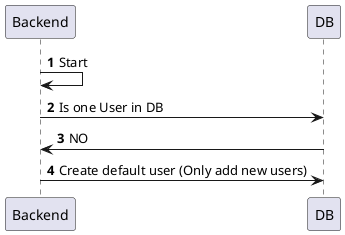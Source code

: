 @startuml
'https://plantuml.com/sequence-diagram

autonumber

Backend -> Backend: Start
Backend -> DB: Is one User in DB
DB -> Backend: NO
Backend -> DB: Create default user (Only add new users)

@enduml

@startuml

enum Rights {
    USER,
    TRAINEE,
    ADD_USERS,
    REMOVE_USERS,
    ORDER_FOOD,
    ADD_RESERVATIONS,
    REMOVE_RESERVATIONS,
}

class UserEntity {
    - id: UUID
    - username: String
    - password: String
    - rights[]: Rights
    - createdTime: Date

}

Rights <- UserEntity

@enduml